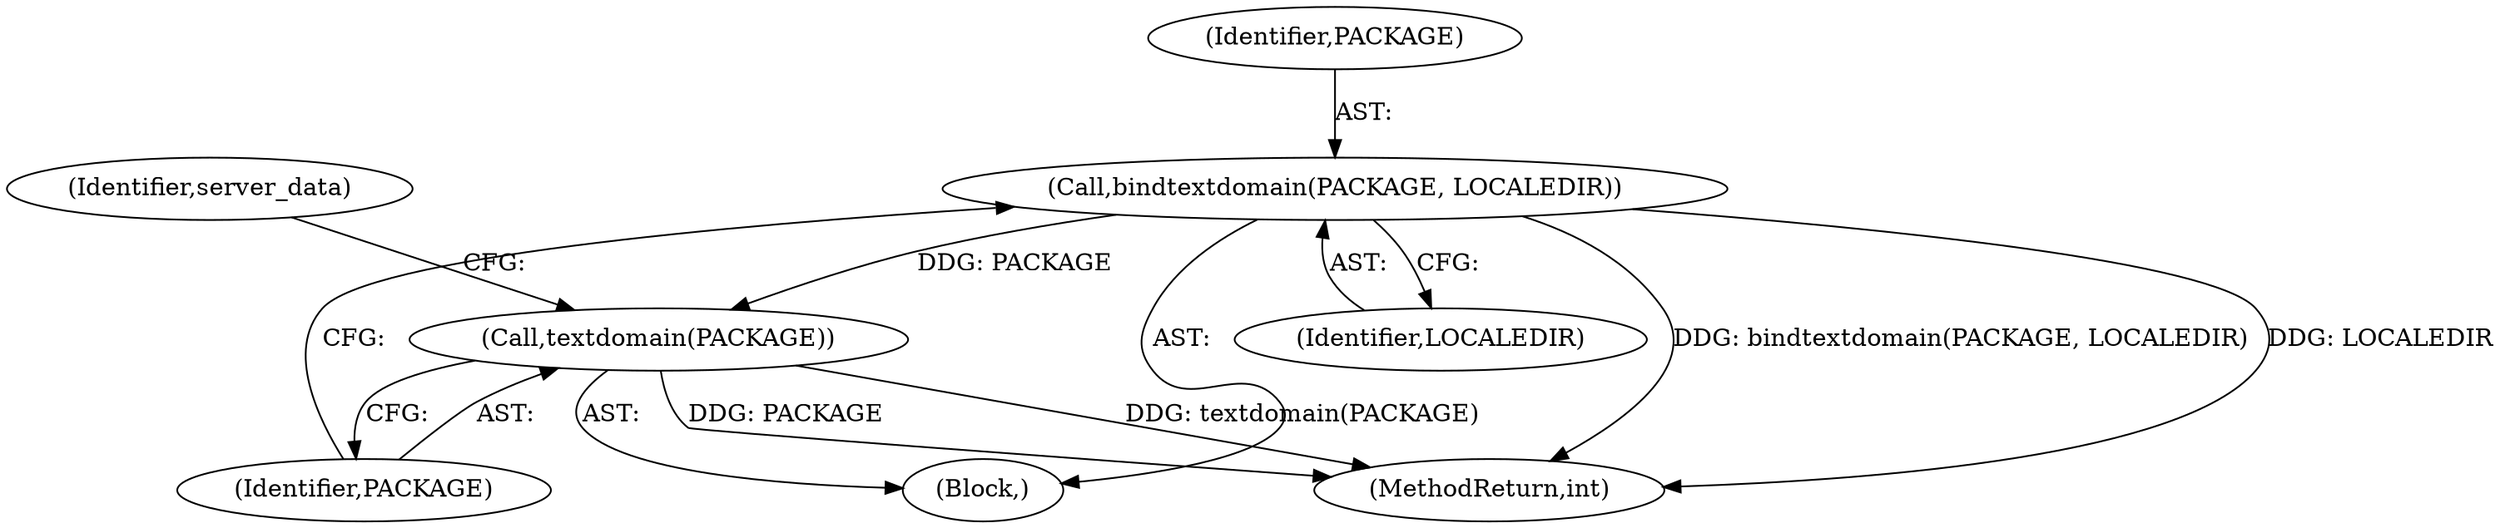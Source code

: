 digraph "0_wpitchoune_8b10426dcc0246c1712a99460dd470dcb1cc4d9c_0@API" {
"1000122" [label="(Call,bindtextdomain(PACKAGE, LOCALEDIR))"];
"1000125" [label="(Call,textdomain(PACKAGE))"];
"1000129" [label="(Identifier,server_data)"];
"1000126" [label="(Identifier,PACKAGE)"];
"1000122" [label="(Call,bindtextdomain(PACKAGE, LOCALEDIR))"];
"1000123" [label="(Identifier,PACKAGE)"];
"1000417" [label="(MethodReturn,int)"];
"1000124" [label="(Identifier,LOCALEDIR)"];
"1000125" [label="(Call,textdomain(PACKAGE))"];
"1000104" [label="(Block,)"];
"1000122" -> "1000104"  [label="AST: "];
"1000122" -> "1000124"  [label="CFG: "];
"1000123" -> "1000122"  [label="AST: "];
"1000124" -> "1000122"  [label="AST: "];
"1000126" -> "1000122"  [label="CFG: "];
"1000122" -> "1000417"  [label="DDG: bindtextdomain(PACKAGE, LOCALEDIR)"];
"1000122" -> "1000417"  [label="DDG: LOCALEDIR"];
"1000122" -> "1000125"  [label="DDG: PACKAGE"];
"1000125" -> "1000104"  [label="AST: "];
"1000125" -> "1000126"  [label="CFG: "];
"1000126" -> "1000125"  [label="AST: "];
"1000129" -> "1000125"  [label="CFG: "];
"1000125" -> "1000417"  [label="DDG: PACKAGE"];
"1000125" -> "1000417"  [label="DDG: textdomain(PACKAGE)"];
}
